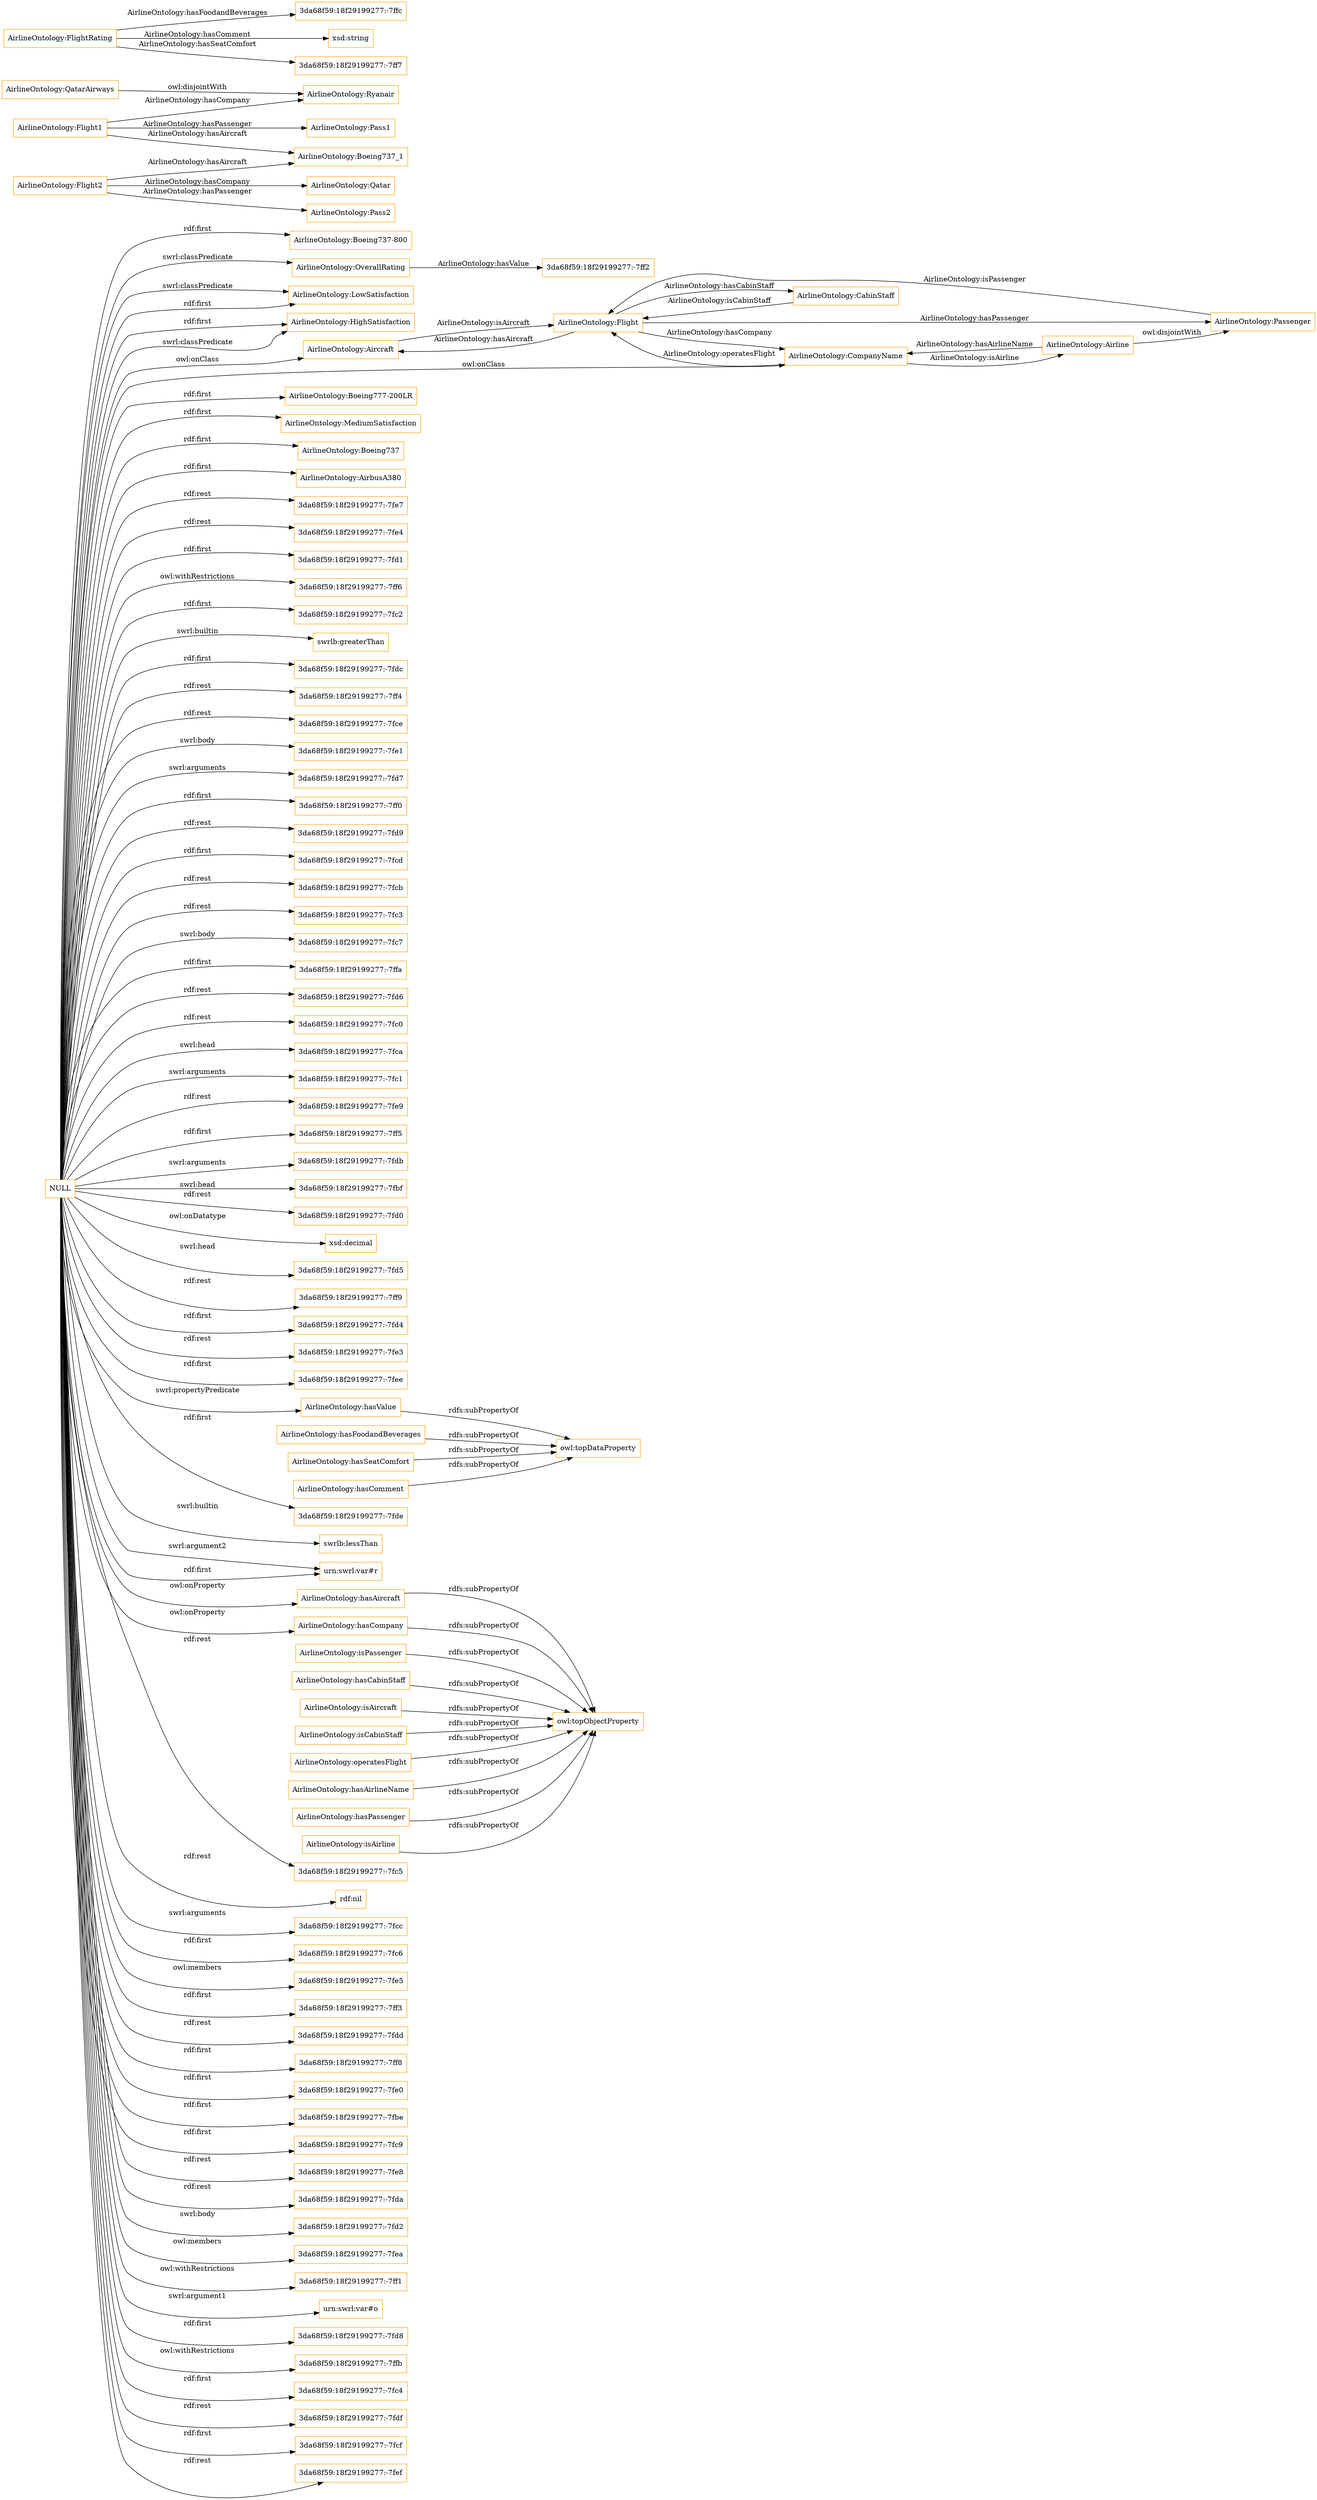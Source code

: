 digraph ar2dtool_diagram { 
rankdir=LR;
size="1501"
node [shape = rectangle, color="orange"]; "AirlineOntology:Boeing737-800" "AirlineOntology:OverallRating" "AirlineOntology:LowSatisfaction" "AirlineOntology:HighSatisfaction" "AirlineOntology:Aircraft" "AirlineOntology:Flight" "AirlineOntology:CabinStaff" "AirlineOntology:Airline" "AirlineOntology:CompanyName" "AirlineOntology:Ryanair" "AirlineOntology:QatarAirways" "AirlineOntology:Passenger" "AirlineOntology:Boeing777-200LR" "AirlineOntology:MediumSatisfaction" "AirlineOntology:FlightRating" "AirlineOntology:Boeing737" "AirlineOntology:AirbusA380" ; /*classes style*/
	"AirlineOntology:QatarAirways" -> "AirlineOntology:Ryanair" [ label = "owl:disjointWith" ];
	"NULL" -> "3da68f59:18f29199277:-7fe7" [ label = "rdf:rest" ];
	"NULL" -> "AirlineOntology:Boeing777-200LR" [ label = "rdf:first" ];
	"NULL" -> "3da68f59:18f29199277:-7fe4" [ label = "rdf:rest" ];
	"NULL" -> "3da68f59:18f29199277:-7fd1" [ label = "rdf:first" ];
	"NULL" -> "3da68f59:18f29199277:-7ff6" [ label = "owl:withRestrictions" ];
	"NULL" -> "3da68f59:18f29199277:-7fc2" [ label = "rdf:first" ];
	"NULL" -> "swrlb:greaterThan" [ label = "swrl:builtin" ];
	"NULL" -> "3da68f59:18f29199277:-7fdc" [ label = "rdf:first" ];
	"NULL" -> "3da68f59:18f29199277:-7ff4" [ label = "rdf:rest" ];
	"NULL" -> "3da68f59:18f29199277:-7fce" [ label = "rdf:rest" ];
	"NULL" -> "3da68f59:18f29199277:-7fe1" [ label = "swrl:body" ];
	"NULL" -> "AirlineOntology:Boeing737-800" [ label = "rdf:first" ];
	"NULL" -> "3da68f59:18f29199277:-7fd7" [ label = "swrl:arguments" ];
	"NULL" -> "3da68f59:18f29199277:-7ff0" [ label = "rdf:first" ];
	"NULL" -> "3da68f59:18f29199277:-7fd9" [ label = "rdf:rest" ];
	"NULL" -> "3da68f59:18f29199277:-7fcd" [ label = "rdf:first" ];
	"NULL" -> "3da68f59:18f29199277:-7fcb" [ label = "rdf:rest" ];
	"NULL" -> "3da68f59:18f29199277:-7fc3" [ label = "rdf:rest" ];
	"NULL" -> "3da68f59:18f29199277:-7fc7" [ label = "swrl:body" ];
	"NULL" -> "3da68f59:18f29199277:-7ffa" [ label = "rdf:first" ];
	"NULL" -> "3da68f59:18f29199277:-7fd6" [ label = "rdf:rest" ];
	"NULL" -> "3da68f59:18f29199277:-7fc0" [ label = "rdf:rest" ];
	"NULL" -> "3da68f59:18f29199277:-7fca" [ label = "swrl:head" ];
	"NULL" -> "3da68f59:18f29199277:-7fc1" [ label = "swrl:arguments" ];
	"NULL" -> "3da68f59:18f29199277:-7fe9" [ label = "rdf:rest" ];
	"NULL" -> "3da68f59:18f29199277:-7ff5" [ label = "rdf:first" ];
	"NULL" -> "AirlineOntology:AirbusA380" [ label = "rdf:first" ];
	"NULL" -> "3da68f59:18f29199277:-7fdb" [ label = "swrl:arguments" ];
	"NULL" -> "3da68f59:18f29199277:-7fbf" [ label = "swrl:head" ];
	"NULL" -> "3da68f59:18f29199277:-7fd0" [ label = "rdf:rest" ];
	"NULL" -> "xsd:decimal" [ label = "owl:onDatatype" ];
	"NULL" -> "3da68f59:18f29199277:-7fd5" [ label = "swrl:head" ];
	"NULL" -> "3da68f59:18f29199277:-7ff9" [ label = "rdf:rest" ];
	"NULL" -> "3da68f59:18f29199277:-7fd4" [ label = "rdf:first" ];
	"NULL" -> "AirlineOntology:HighSatisfaction" [ label = "rdf:first" ];
	"NULL" -> "3da68f59:18f29199277:-7fe3" [ label = "rdf:rest" ];
	"NULL" -> "3da68f59:18f29199277:-7fee" [ label = "rdf:first" ];
	"NULL" -> "AirlineOntology:hasValue" [ label = "swrl:propertyPredicate" ];
	"NULL" -> "3da68f59:18f29199277:-7fde" [ label = "rdf:first" ];
	"NULL" -> "swrlb:lessThan" [ label = "swrl:builtin" ];
	"NULL" -> "urn:swrl:var#r" [ label = "swrl:argument2" ];
	"NULL" -> "AirlineOntology:hasAircraft" [ label = "owl:onProperty" ];
	"NULL" -> "3da68f59:18f29199277:-7fc5" [ label = "rdf:rest" ];
	"NULL" -> "AirlineOntology:hasCompany" [ label = "owl:onProperty" ];
	"NULL" -> "rdf:nil" [ label = "rdf:rest" ];
	"NULL" -> "3da68f59:18f29199277:-7fcc" [ label = "swrl:arguments" ];
	"NULL" -> "3da68f59:18f29199277:-7fc6" [ label = "rdf:first" ];
	"NULL" -> "3da68f59:18f29199277:-7fe5" [ label = "owl:members" ];
	"NULL" -> "3da68f59:18f29199277:-7ff3" [ label = "rdf:first" ];
	"NULL" -> "3da68f59:18f29199277:-7fdd" [ label = "rdf:rest" ];
	"NULL" -> "3da68f59:18f29199277:-7ff8" [ label = "rdf:first" ];
	"NULL" -> "AirlineOntology:LowSatisfaction" [ label = "swrl:classPredicate" ];
	"NULL" -> "3da68f59:18f29199277:-7fe0" [ label = "rdf:first" ];
	"NULL" -> "3da68f59:18f29199277:-7fbe" [ label = "rdf:first" ];
	"NULL" -> "3da68f59:18f29199277:-7fc9" [ label = "rdf:first" ];
	"NULL" -> "3da68f59:18f29199277:-7fe8" [ label = "rdf:rest" ];
	"NULL" -> "AirlineOntology:LowSatisfaction" [ label = "rdf:first" ];
	"NULL" -> "3da68f59:18f29199277:-7fda" [ label = "rdf:rest" ];
	"NULL" -> "3da68f59:18f29199277:-7fd2" [ label = "swrl:body" ];
	"NULL" -> "3da68f59:18f29199277:-7fea" [ label = "owl:members" ];
	"NULL" -> "AirlineOntology:OverallRating" [ label = "swrl:classPredicate" ];
	"NULL" -> "3da68f59:18f29199277:-7ff1" [ label = "owl:withRestrictions" ];
	"NULL" -> "AirlineOntology:CompanyName" [ label = "owl:onClass" ];
	"NULL" -> "urn:swrl:var#o" [ label = "swrl:argument1" ];
	"NULL" -> "3da68f59:18f29199277:-7fd8" [ label = "rdf:first" ];
	"NULL" -> "3da68f59:18f29199277:-7ffb" [ label = "owl:withRestrictions" ];
	"NULL" -> "3da68f59:18f29199277:-7fc4" [ label = "rdf:first" ];
	"NULL" -> "AirlineOntology:HighSatisfaction" [ label = "swrl:classPredicate" ];
	"NULL" -> "AirlineOntology:MediumSatisfaction" [ label = "rdf:first" ];
	"NULL" -> "AirlineOntology:Boeing737" [ label = "rdf:first" ];
	"NULL" -> "AirlineOntology:Aircraft" [ label = "owl:onClass" ];
	"NULL" -> "3da68f59:18f29199277:-7fdf" [ label = "rdf:rest" ];
	"NULL" -> "3da68f59:18f29199277:-7fcf" [ label = "rdf:first" ];
	"NULL" -> "urn:swrl:var#r" [ label = "rdf:first" ];
	"NULL" -> "3da68f59:18f29199277:-7fef" [ label = "rdf:rest" ];
	"AirlineOntology:isPassenger" -> "owl:topObjectProperty" [ label = "rdfs:subPropertyOf" ];
	"AirlineOntology:hasCabinStaff" -> "owl:topObjectProperty" [ label = "rdfs:subPropertyOf" ];
	"AirlineOntology:Flight2" -> "AirlineOntology:Pass2" [ label = "AirlineOntology:hasPassenger" ];
	"AirlineOntology:Flight2" -> "AirlineOntology:Qatar" [ label = "AirlineOntology:hasCompany" ];
	"AirlineOntology:Flight2" -> "AirlineOntology:Boeing737_1" [ label = "AirlineOntology:hasAircraft" ];
	"AirlineOntology:isAircraft" -> "owl:topObjectProperty" [ label = "rdfs:subPropertyOf" ];
	"AirlineOntology:isCabinStaff" -> "owl:topObjectProperty" [ label = "rdfs:subPropertyOf" ];
	"AirlineOntology:Flight1" -> "AirlineOntology:Pass1" [ label = "AirlineOntology:hasPassenger" ];
	"AirlineOntology:Flight1" -> "AirlineOntology:Ryanair" [ label = "AirlineOntology:hasCompany" ];
	"AirlineOntology:Flight1" -> "AirlineOntology:Boeing737_1" [ label = "AirlineOntology:hasAircraft" ];
	"AirlineOntology:operatesFlight" -> "owl:topObjectProperty" [ label = "rdfs:subPropertyOf" ];
	"AirlineOntology:hasFoodandBeverages" -> "owl:topDataProperty" [ label = "rdfs:subPropertyOf" ];
	"AirlineOntology:hasAircraft" -> "owl:topObjectProperty" [ label = "rdfs:subPropertyOf" ];
	"AirlineOntology:hasAirlineName" -> "owl:topObjectProperty" [ label = "rdfs:subPropertyOf" ];
	"AirlineOntology:hasValue" -> "owl:topDataProperty" [ label = "rdfs:subPropertyOf" ];
	"AirlineOntology:hasSeatComfort" -> "owl:topDataProperty" [ label = "rdfs:subPropertyOf" ];
	"AirlineOntology:hasPassenger" -> "owl:topObjectProperty" [ label = "rdfs:subPropertyOf" ];
	"AirlineOntology:hasCompany" -> "owl:topObjectProperty" [ label = "rdfs:subPropertyOf" ];
	"AirlineOntology:Airline" -> "AirlineOntology:Passenger" [ label = "owl:disjointWith" ];
	"AirlineOntology:isAirline" -> "owl:topObjectProperty" [ label = "rdfs:subPropertyOf" ];
	"AirlineOntology:hasComment" -> "owl:topDataProperty" [ label = "rdfs:subPropertyOf" ];
	"AirlineOntology:FlightRating" -> "3da68f59:18f29199277:-7ffc" [ label = "AirlineOntology:hasFoodandBeverages" ];
	"AirlineOntology:CabinStaff" -> "AirlineOntology:Flight" [ label = "AirlineOntology:isCabinStaff" ];
	"AirlineOntology:CompanyName" -> "AirlineOntology:Airline" [ label = "AirlineOntology:isAirline" ];
	"AirlineOntology:Flight" -> "AirlineOntology:CompanyName" [ label = "AirlineOntology:hasCompany" ];
	"AirlineOntology:Flight" -> "AirlineOntology:Aircraft" [ label = "AirlineOntology:hasAircraft" ];
	"AirlineOntology:Aircraft" -> "AirlineOntology:Flight" [ label = "AirlineOntology:isAircraft" ];
	"AirlineOntology:Airline" -> "AirlineOntology:CompanyName" [ label = "AirlineOntology:hasAirlineName" ];
	"AirlineOntology:Flight" -> "AirlineOntology:Passenger" [ label = "AirlineOntology:hasPassenger" ];
	"AirlineOntology:Flight" -> "AirlineOntology:CabinStaff" [ label = "AirlineOntology:hasCabinStaff" ];
	"AirlineOntology:Passenger" -> "AirlineOntology:Flight" [ label = "AirlineOntology:isPassenger" ];
	"AirlineOntology:CompanyName" -> "AirlineOntology:Flight" [ label = "AirlineOntology:operatesFlight" ];
	"AirlineOntology:FlightRating" -> "xsd:string" [ label = "AirlineOntology:hasComment" ];
	"AirlineOntology:FlightRating" -> "3da68f59:18f29199277:-7ff7" [ label = "AirlineOntology:hasSeatComfort" ];
	"AirlineOntology:OverallRating" -> "3da68f59:18f29199277:-7ff2" [ label = "AirlineOntology:hasValue" ];

}
